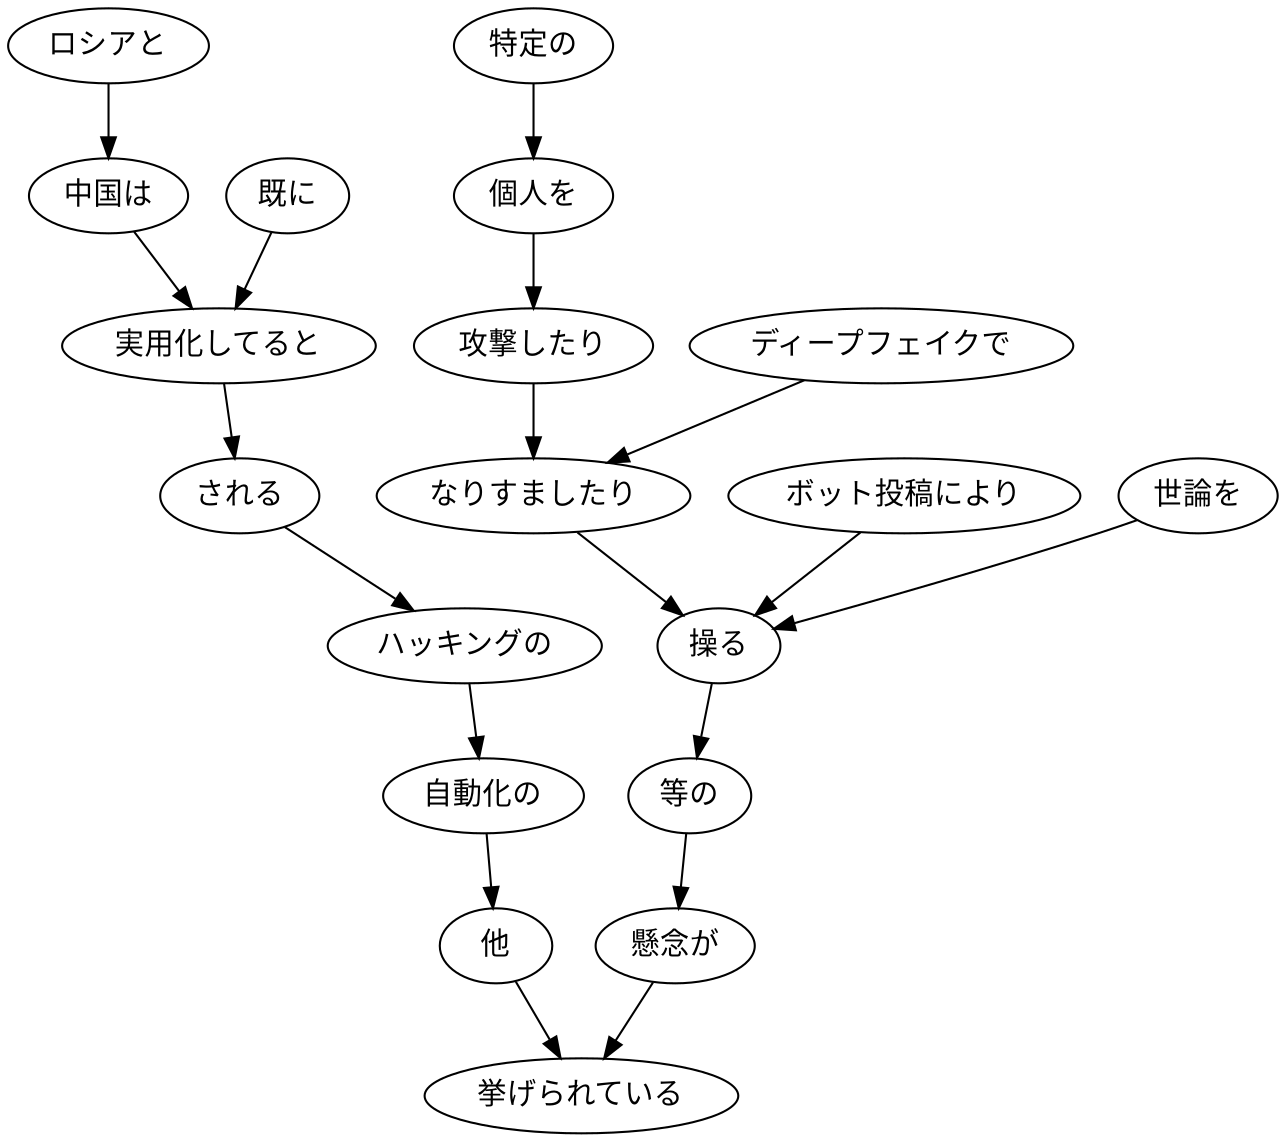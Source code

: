 // ans44
digraph {
	0 [label="ロシアと"]
	1 [label="中国は"]
	0 -> 1
	1 [label="中国は"]
	3 [label="実用化してると"]
	1 -> 3
	2 [label="既に"]
	3 [label="実用化してると"]
	2 -> 3
	3 [label="実用化してると"]
	4 [label="される"]
	3 -> 4
	4 [label="される"]
	5 [label="ハッキングの"]
	4 -> 5
	5 [label="ハッキングの"]
	6 [label="自動化の"]
	5 -> 6
	6 [label="自動化の"]
	7 [label="他"]
	6 -> 7
	7 [label="他"]
	18 [label="挙げられている"]
	7 -> 18
	8 [label="特定の"]
	9 [label="個人を"]
	8 -> 9
	9 [label="個人を"]
	10 [label="攻撃したり"]
	9 -> 10
	10 [label="攻撃したり"]
	12 [label="なりすましたり"]
	10 -> 12
	11 [label="ディープフェイクで"]
	12 [label="なりすましたり"]
	11 -> 12
	12 [label="なりすましたり"]
	15 [label="操る"]
	12 -> 15
	13 [label="ボット投稿により"]
	15 [label="操る"]
	13 -> 15
	14 [label="世論を"]
	15 [label="操る"]
	14 -> 15
	15 [label="操る"]
	16 [label="等の"]
	15 -> 16
	16 [label="等の"]
	17 [label="懸念が"]
	16 -> 17
	17 [label="懸念が"]
	18 [label="挙げられている"]
	17 -> 18
}
